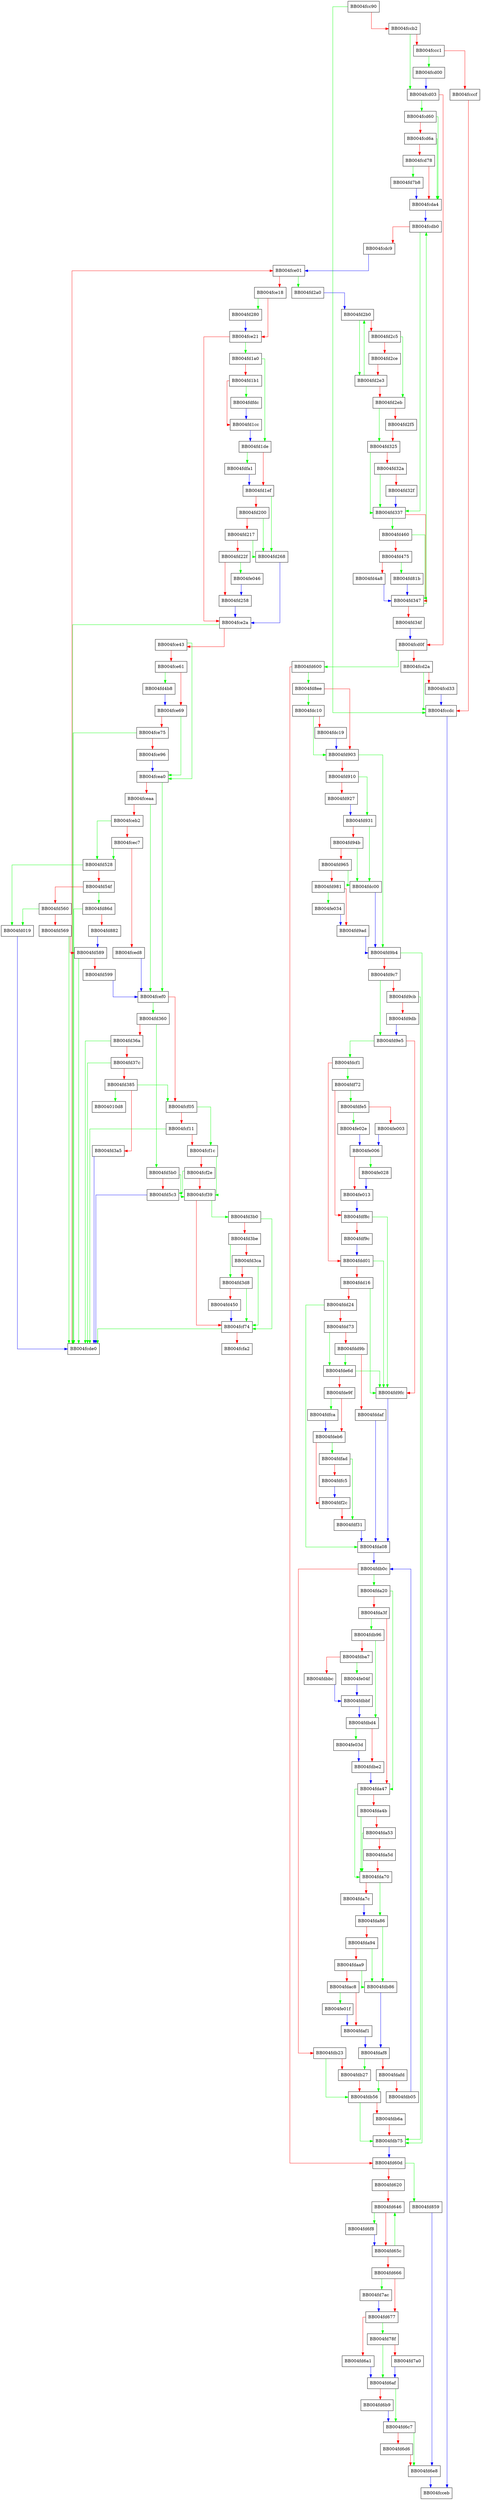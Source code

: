 digraph ossl_quic_channel_subtick {
  node [shape="box"];
  graph [splines=ortho];
  BB004fcc90 -> BB004fccdc [color="green"];
  BB004fcc90 -> BB004fccb2 [color="red"];
  BB004fccb2 -> BB004fcd03 [color="green"];
  BB004fccb2 -> BB004fccc1 [color="red"];
  BB004fccc1 -> BB004fcd00 [color="green"];
  BB004fccc1 -> BB004fcccf [color="red"];
  BB004fcccf -> BB004fccdc [color="red"];
  BB004fccdc -> BB004fcceb [color="blue"];
  BB004fcd00 -> BB004fcd03 [color="blue"];
  BB004fcd03 -> BB004fcd60 [color="green"];
  BB004fcd03 -> BB004fcd0f [color="red"];
  BB004fcd0f -> BB004fd600 [color="green"];
  BB004fcd0f -> BB004fcd2a [color="red"];
  BB004fcd2a -> BB004fccdc [color="green"];
  BB004fcd2a -> BB004fcd33 [color="red"];
  BB004fcd33 -> BB004fccdc [color="blue"];
  BB004fcd60 -> BB004fcda4 [color="green"];
  BB004fcd60 -> BB004fcd6a [color="red"];
  BB004fcd6a -> BB004fcda4 [color="green"];
  BB004fcd6a -> BB004fcd78 [color="red"];
  BB004fcd78 -> BB004fd7b8 [color="green"];
  BB004fcd78 -> BB004fcda4 [color="red"];
  BB004fcda4 -> BB004fcdb0 [color="blue"];
  BB004fcdb0 -> BB004fd337 [color="green"];
  BB004fcdb0 -> BB004fcdc9 [color="red"];
  BB004fcdc9 -> BB004fce01 [color="blue"];
  BB004fcde0 -> BB004fce01 [color="red"];
  BB004fce01 -> BB004fd2a0 [color="green"];
  BB004fce01 -> BB004fce18 [color="red"];
  BB004fce18 -> BB004fd280 [color="green"];
  BB004fce18 -> BB004fce21 [color="red"];
  BB004fce21 -> BB004fd1a0 [color="green"];
  BB004fce21 -> BB004fce2a [color="red"];
  BB004fce2a -> BB004fcde0 [color="green"];
  BB004fce2a -> BB004fce43 [color="red"];
  BB004fce43 -> BB004fcea0 [color="green"];
  BB004fce43 -> BB004fce61 [color="red"];
  BB004fce61 -> BB004fd4b8 [color="green"];
  BB004fce61 -> BB004fce69 [color="red"];
  BB004fce69 -> BB004fcea0 [color="green"];
  BB004fce69 -> BB004fce75 [color="red"];
  BB004fce75 -> BB004fcde0 [color="green"];
  BB004fce75 -> BB004fce96 [color="red"];
  BB004fce96 -> BB004fcea0 [color="blue"];
  BB004fcea0 -> BB004fcef0 [color="green"];
  BB004fcea0 -> BB004fceaa [color="red"];
  BB004fceaa -> BB004fcef0 [color="green"];
  BB004fceaa -> BB004fceb2 [color="red"];
  BB004fceb2 -> BB004fd528 [color="green"];
  BB004fceb2 -> BB004fcec7 [color="red"];
  BB004fcec7 -> BB004fd528 [color="green"];
  BB004fcec7 -> BB004fced8 [color="red"];
  BB004fced8 -> BB004fcef0 [color="blue"];
  BB004fcef0 -> BB004fd360 [color="green"];
  BB004fcef0 -> BB004fcf05 [color="red"];
  BB004fcf05 -> BB004fcf1c [color="green"];
  BB004fcf05 -> BB004fcf11 [color="red"];
  BB004fcf11 -> BB004fcde0 [color="green"];
  BB004fcf11 -> BB004fcf1c [color="red"];
  BB004fcf1c -> BB004fcf39 [color="green"];
  BB004fcf1c -> BB004fcf2e [color="red"];
  BB004fcf2e -> BB004fd5c3 [color="green"];
  BB004fcf2e -> BB004fcf39 [color="red"];
  BB004fcf39 -> BB004fd3b0 [color="green"];
  BB004fcf39 -> BB004fcf74 [color="red"];
  BB004fcf74 -> BB004fcde0 [color="green"];
  BB004fcf74 -> BB004fcfa2 [color="red"];
  BB004fd019 -> BB004fcde0 [color="blue"];
  BB004fd1a0 -> BB004fd1de [color="green"];
  BB004fd1a0 -> BB004fd1b1 [color="red"];
  BB004fd1b1 -> BB004fdfdc [color="green"];
  BB004fd1b1 -> BB004fd1cc [color="red"];
  BB004fd1cc -> BB004fd1de [color="blue"];
  BB004fd1de -> BB004fdfa1 [color="green"];
  BB004fd1de -> BB004fd1ef [color="red"];
  BB004fd1ef -> BB004fd268 [color="green"];
  BB004fd1ef -> BB004fd200 [color="red"];
  BB004fd200 -> BB004fd268 [color="green"];
  BB004fd200 -> BB004fd217 [color="red"];
  BB004fd217 -> BB004fd268 [color="green"];
  BB004fd217 -> BB004fd22f [color="red"];
  BB004fd22f -> BB004fe046 [color="green"];
  BB004fd22f -> BB004fd258 [color="red"];
  BB004fd258 -> BB004fce2a [color="blue"];
  BB004fd268 -> BB004fce2a [color="blue"];
  BB004fd280 -> BB004fce21 [color="blue"];
  BB004fd2a0 -> BB004fd2b0 [color="blue"];
  BB004fd2b0 -> BB004fd2e3 [color="green"];
  BB004fd2b0 -> BB004fd2c5 [color="red"];
  BB004fd2c5 -> BB004fd2eb [color="green"];
  BB004fd2c5 -> BB004fd2ce [color="red"];
  BB004fd2ce -> BB004fd2e3 [color="red"];
  BB004fd2e3 -> BB004fd2b0 [color="green"];
  BB004fd2e3 -> BB004fd2eb [color="red"];
  BB004fd2eb -> BB004fd325 [color="green"];
  BB004fd2eb -> BB004fd2f5 [color="red"];
  BB004fd2f5 -> BB004fd325 [color="red"];
  BB004fd325 -> BB004fd337 [color="green"];
  BB004fd325 -> BB004fd32a [color="red"];
  BB004fd32a -> BB004fd337 [color="green"];
  BB004fd32a -> BB004fd32f [color="red"];
  BB004fd32f -> BB004fd337 [color="blue"];
  BB004fd337 -> BB004fd460 [color="green"];
  BB004fd337 -> BB004fd347 [color="red"];
  BB004fd347 -> BB004fcdb0 [color="green"];
  BB004fd347 -> BB004fd34f [color="red"];
  BB004fd34f -> BB004fcd0f [color="blue"];
  BB004fd360 -> BB004fd5b0 [color="green"];
  BB004fd360 -> BB004fd36a [color="red"];
  BB004fd36a -> BB004fcde0 [color="green"];
  BB004fd36a -> BB004fd37c [color="red"];
  BB004fd37c -> BB004fcde0 [color="green"];
  BB004fd37c -> BB004fd385 [color="red"];
  BB004fd385 -> BB004010d8 [color="green"];
  BB004fd385 -> BB004fcf05 [color="green"];
  BB004fd385 -> BB004fd3a5 [color="red"];
  BB004fd3a5 -> BB004fcde0 [color="blue"];
  BB004fd3b0 -> BB004fcf74 [color="green"];
  BB004fd3b0 -> BB004fd3be [color="red"];
  BB004fd3be -> BB004fd3d8 [color="green"];
  BB004fd3be -> BB004fd3ca [color="red"];
  BB004fd3ca -> BB004fcf74 [color="green"];
  BB004fd3ca -> BB004fd3d8 [color="red"];
  BB004fd3d8 -> BB004fcf74 [color="green"];
  BB004fd3d8 -> BB004fd450 [color="red"];
  BB004fd450 -> BB004fcf74 [color="blue"];
  BB004fd460 -> BB004fd347 [color="green"];
  BB004fd460 -> BB004fd475 [color="red"];
  BB004fd475 -> BB004fd81b [color="green"];
  BB004fd475 -> BB004fd4a8 [color="red"];
  BB004fd4a8 -> BB004fd347 [color="blue"];
  BB004fd4b8 -> BB004fce69 [color="blue"];
  BB004fd528 -> BB004fd019 [color="green"];
  BB004fd528 -> BB004fd54f [color="red"];
  BB004fd54f -> BB004fd86d [color="green"];
  BB004fd54f -> BB004fd560 [color="red"];
  BB004fd560 -> BB004fd019 [color="green"];
  BB004fd560 -> BB004fd569 [color="red"];
  BB004fd569 -> BB004fcde0 [color="green"];
  BB004fd569 -> BB004fd589 [color="red"];
  BB004fd589 -> BB004fcde0 [color="green"];
  BB004fd589 -> BB004fd599 [color="red"];
  BB004fd599 -> BB004fcef0 [color="blue"];
  BB004fd5b0 -> BB004fcf39 [color="green"];
  BB004fd5b0 -> BB004fd5c3 [color="red"];
  BB004fd5c3 -> BB004fcde0 [color="blue"];
  BB004fd600 -> BB004fd8ee [color="green"];
  BB004fd600 -> BB004fd60d [color="red"];
  BB004fd60d -> BB004fd859 [color="green"];
  BB004fd60d -> BB004fd620 [color="red"];
  BB004fd620 -> BB004fd646 [color="red"];
  BB004fd646 -> BB004fd6f8 [color="green"];
  BB004fd646 -> BB004fd65c [color="red"];
  BB004fd65c -> BB004fd646 [color="green"];
  BB004fd65c -> BB004fd666 [color="red"];
  BB004fd666 -> BB004fd7ac [color="green"];
  BB004fd666 -> BB004fd677 [color="red"];
  BB004fd677 -> BB004fd78f [color="green"];
  BB004fd677 -> BB004fd6a1 [color="red"];
  BB004fd6a1 -> BB004fd6af [color="blue"];
  BB004fd6af -> BB004fd6c7 [color="green"];
  BB004fd6af -> BB004fd6b9 [color="red"];
  BB004fd6b9 -> BB004fd6c7 [color="blue"];
  BB004fd6c7 -> BB004fd6e8 [color="green"];
  BB004fd6c7 -> BB004fd6d6 [color="red"];
  BB004fd6d6 -> BB004fd6e8 [color="red"];
  BB004fd6e8 -> BB004fcceb [color="blue"];
  BB004fd6f8 -> BB004fd65c [color="blue"];
  BB004fd78f -> BB004fd6af [color="green"];
  BB004fd78f -> BB004fd7a0 [color="red"];
  BB004fd7a0 -> BB004fd6af [color="blue"];
  BB004fd7ac -> BB004fd677 [color="blue"];
  BB004fd7b8 -> BB004fcda4 [color="blue"];
  BB004fd81b -> BB004fd347 [color="blue"];
  BB004fd859 -> BB004fd6e8 [color="blue"];
  BB004fd86d -> BB004fcde0 [color="green"];
  BB004fd86d -> BB004fd882 [color="red"];
  BB004fd882 -> BB004fd589 [color="blue"];
  BB004fd8ee -> BB004fdc10 [color="green"];
  BB004fd8ee -> BB004fd903 [color="red"];
  BB004fd903 -> BB004fd9b4 [color="green"];
  BB004fd903 -> BB004fd910 [color="red"];
  BB004fd910 -> BB004fd931 [color="green"];
  BB004fd910 -> BB004fd927 [color="red"];
  BB004fd927 -> BB004fd931 [color="blue"];
  BB004fd931 -> BB004fdc00 [color="green"];
  BB004fd931 -> BB004fd94b [color="red"];
  BB004fd94b -> BB004fdc00 [color="green"];
  BB004fd94b -> BB004fd965 [color="red"];
  BB004fd965 -> BB004fdc00 [color="green"];
  BB004fd965 -> BB004fd981 [color="red"];
  BB004fd981 -> BB004fe034 [color="green"];
  BB004fd981 -> BB004fd9ad [color="red"];
  BB004fd9ad -> BB004fd9b4 [color="blue"];
  BB004fd9b4 -> BB004fdb75 [color="green"];
  BB004fd9b4 -> BB004fd9c7 [color="red"];
  BB004fd9c7 -> BB004fd9e5 [color="green"];
  BB004fd9c7 -> BB004fd9cb [color="red"];
  BB004fd9cb -> BB004fdb75 [color="green"];
  BB004fd9cb -> BB004fd9db [color="red"];
  BB004fd9db -> BB004fd9e5 [color="blue"];
  BB004fd9e5 -> BB004fdcf1 [color="green"];
  BB004fd9e5 -> BB004fd9fc [color="red"];
  BB004fd9fc -> BB004fda08 [color="blue"];
  BB004fda08 -> BB004fdb0c [color="blue"];
  BB004fda20 -> BB004fda47 [color="green"];
  BB004fda20 -> BB004fda3f [color="red"];
  BB004fda3f -> BB004fdb96 [color="green"];
  BB004fda3f -> BB004fda47 [color="red"];
  BB004fda47 -> BB004fda70 [color="green"];
  BB004fda47 -> BB004fda4b [color="red"];
  BB004fda4b -> BB004fda70 [color="green"];
  BB004fda4b -> BB004fda53 [color="red"];
  BB004fda53 -> BB004fda70 [color="green"];
  BB004fda53 -> BB004fda5d [color="red"];
  BB004fda5d -> BB004fda70 [color="red"];
  BB004fda70 -> BB004fda86 [color="green"];
  BB004fda70 -> BB004fda7c [color="red"];
  BB004fda7c -> BB004fda86 [color="blue"];
  BB004fda86 -> BB004fdb86 [color="green"];
  BB004fda86 -> BB004fda94 [color="red"];
  BB004fda94 -> BB004fdb86 [color="green"];
  BB004fda94 -> BB004fdaa9 [color="red"];
  BB004fdaa9 -> BB004fdb86 [color="green"];
  BB004fdaa9 -> BB004fdac8 [color="red"];
  BB004fdac8 -> BB004fe01f [color="green"];
  BB004fdac8 -> BB004fdaf1 [color="red"];
  BB004fdaf1 -> BB004fdaf8 [color="blue"];
  BB004fdaf8 -> BB004fdb27 [color="green"];
  BB004fdaf8 -> BB004fdafd [color="red"];
  BB004fdafd -> BB004fdb56 [color="green"];
  BB004fdafd -> BB004fdb05 [color="red"];
  BB004fdb05 -> BB004fdb0c [color="blue"];
  BB004fdb0c -> BB004fda20 [color="green"];
  BB004fdb0c -> BB004fdb23 [color="red"];
  BB004fdb23 -> BB004fdb56 [color="green"];
  BB004fdb23 -> BB004fdb27 [color="red"];
  BB004fdb27 -> BB004fdb56 [color="red"];
  BB004fdb56 -> BB004fdb75 [color="green"];
  BB004fdb56 -> BB004fdb6a [color="red"];
  BB004fdb6a -> BB004fdb75 [color="red"];
  BB004fdb75 -> BB004fd60d [color="blue"];
  BB004fdb86 -> BB004fdaf8 [color="blue"];
  BB004fdb96 -> BB004fdbd4 [color="green"];
  BB004fdb96 -> BB004fdba7 [color="red"];
  BB004fdba7 -> BB004fe04f [color="green"];
  BB004fdba7 -> BB004fdbbc [color="red"];
  BB004fdbbc -> BB004fdbbf [color="blue"];
  BB004fdbbf -> BB004fdbd4 [color="blue"];
  BB004fdbd4 -> BB004fe03d [color="green"];
  BB004fdbd4 -> BB004fdbe2 [color="red"];
  BB004fdbe2 -> BB004fda47 [color="blue"];
  BB004fdc00 -> BB004fd9b4 [color="blue"];
  BB004fdc10 -> BB004fd903 [color="green"];
  BB004fdc10 -> BB004fdc19 [color="red"];
  BB004fdc19 -> BB004fd903 [color="blue"];
  BB004fdcf1 -> BB004fdf72 [color="green"];
  BB004fdcf1 -> BB004fdd01 [color="red"];
  BB004fdd01 -> BB004fd9fc [color="green"];
  BB004fdd01 -> BB004fdd16 [color="red"];
  BB004fdd16 -> BB004fd9fc [color="green"];
  BB004fdd16 -> BB004fdd24 [color="red"];
  BB004fdd24 -> BB004fda08 [color="green"];
  BB004fdd24 -> BB004fdd73 [color="red"];
  BB004fdd73 -> BB004fde6d [color="green"];
  BB004fdd73 -> BB004fdd9b [color="red"];
  BB004fdd9b -> BB004fde6d [color="green"];
  BB004fdd9b -> BB004fddaf [color="red"];
  BB004fddaf -> BB004fda08 [color="blue"];
  BB004fde6d -> BB004fd9fc [color="green"];
  BB004fde6d -> BB004fde9f [color="red"];
  BB004fde9f -> BB004fdfca [color="green"];
  BB004fde9f -> BB004fdeb6 [color="red"];
  BB004fdeb6 -> BB004fdfad [color="green"];
  BB004fdeb6 -> BB004fdf2c [color="red"];
  BB004fdf2c -> BB004fdf31 [color="red"];
  BB004fdf31 -> BB004fda08 [color="blue"];
  BB004fdf72 -> BB004fdfe5 [color="green"];
  BB004fdf72 -> BB004fdf8c [color="red"];
  BB004fdf8c -> BB004fd9fc [color="green"];
  BB004fdf8c -> BB004fdf9c [color="red"];
  BB004fdf9c -> BB004fdd01 [color="blue"];
  BB004fdfa1 -> BB004fd1ef [color="blue"];
  BB004fdfad -> BB004fdf31 [color="green"];
  BB004fdfad -> BB004fdfc5 [color="red"];
  BB004fdfc5 -> BB004fdf2c [color="blue"];
  BB004fdfca -> BB004fdeb6 [color="blue"];
  BB004fdfdc -> BB004fd1cc [color="blue"];
  BB004fdfe5 -> BB004fe02e [color="green"];
  BB004fdfe5 -> BB004fe003 [color="red"];
  BB004fe003 -> BB004fe006 [color="blue"];
  BB004fe006 -> BB004fe028 [color="green"];
  BB004fe006 -> BB004fe013 [color="red"];
  BB004fe013 -> BB004fdf8c [color="blue"];
  BB004fe01f -> BB004fdaf1 [color="blue"];
  BB004fe028 -> BB004fe013 [color="blue"];
  BB004fe02e -> BB004fe006 [color="blue"];
  BB004fe034 -> BB004fd9ad [color="blue"];
  BB004fe03d -> BB004fdbe2 [color="blue"];
  BB004fe046 -> BB004fd258 [color="blue"];
  BB004fe04f -> BB004fdbbf [color="blue"];
}